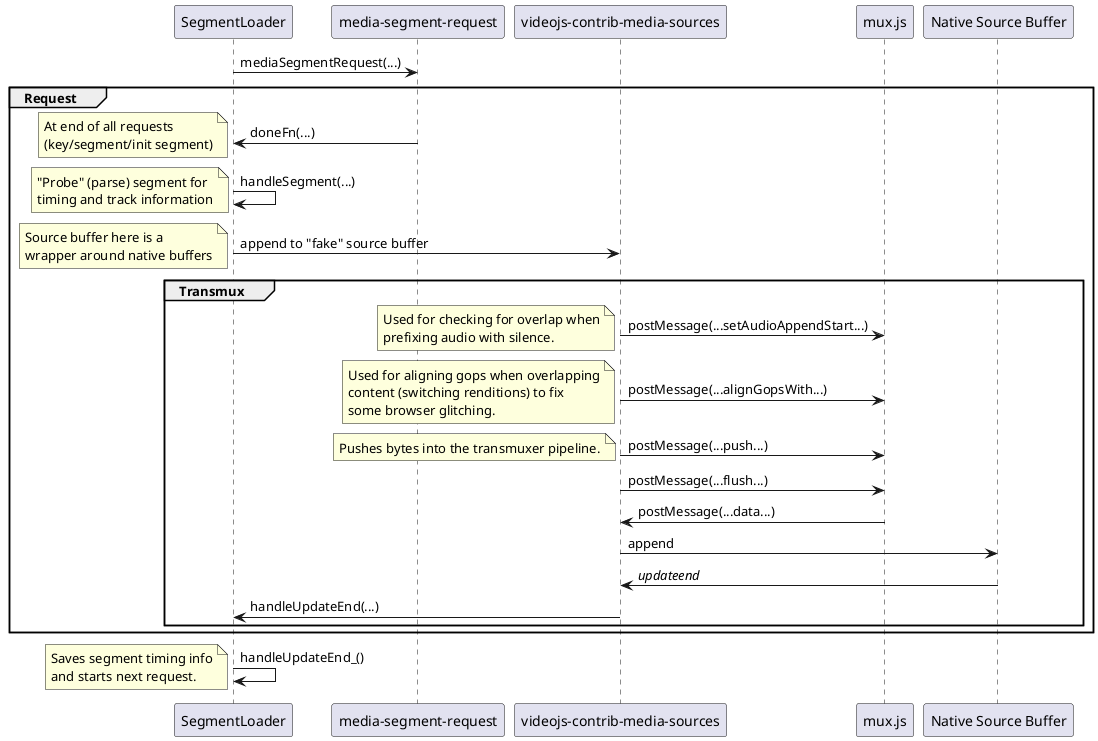 @startuml

participant SegmentLoader order 1
participant "media-segment-request" order 2
participant "videojs-contrib-media-sources" order 3
participant mux.js order 4
participant "Native Source Buffer" order 5

SegmentLoader -> "media-segment-request" : mediaSegmentRequest(...)

group Request
  "media-segment-request" -> SegmentLoader : doneFn(...)
  note left
    At end of all requests
    (key/segment/init segment)
  end note
  SegmentLoader -> SegmentLoader : handleSegment(...)
  note left
    "Probe" (parse) segment for
    timing and track information
  end note
  SegmentLoader -> "videojs-contrib-media-sources" : append to "fake" source buffer
  note left
    Source buffer here is a
    wrapper around native buffers
  end note
  group Transmux
    "videojs-contrib-media-sources" -> mux.js : postMessage(...setAudioAppendStart...)
    note left
      Used for checking for overlap when
      prefixing audio with silence.
    end note
    "videojs-contrib-media-sources" -> mux.js : postMessage(...alignGopsWith...)
    note left
      Used for aligning gops when overlapping
      content (switching renditions) to fix
      some browser glitching.
    end note

    "videojs-contrib-media-sources" -> mux.js : postMessage(...push...)
    note left
      Pushes bytes into the transmuxer pipeline.
    end note
    "videojs-contrib-media-sources" -> mux.js : postMessage(...flush...)
    "mux.js" -> "videojs-contrib-media-sources" : postMessage(...data...)
    "videojs-contrib-media-sources" -> "Native Source Buffer" : append
    "Native Source Buffer" -> "videojs-contrib-media-sources" : //updateend//
    "videojs-contrib-media-sources" -> SegmentLoader : handleUpdateEnd(...)
  end
end
SegmentLoader -> SegmentLoader : handleUpdateEnd_()
note left
  Saves segment timing info
  and starts next request.
end note

@enduml
